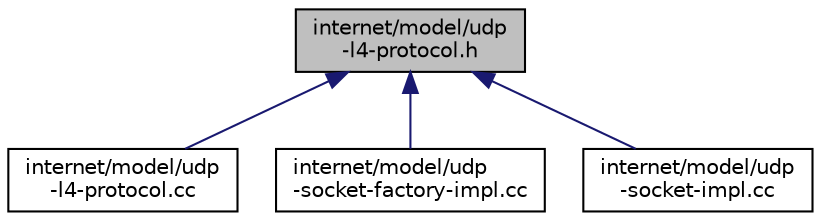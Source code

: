 digraph "internet/model/udp-l4-protocol.h"
{
  edge [fontname="Helvetica",fontsize="10",labelfontname="Helvetica",labelfontsize="10"];
  node [fontname="Helvetica",fontsize="10",shape=record];
  Node1 [label="internet/model/udp\l-l4-protocol.h",height=0.2,width=0.4,color="black", fillcolor="grey75", style="filled", fontcolor="black"];
  Node1 -> Node2 [dir="back",color="midnightblue",fontsize="10",style="solid"];
  Node2 [label="internet/model/udp\l-l4-protocol.cc",height=0.2,width=0.4,color="black", fillcolor="white", style="filled",URL="$df/d75/udp-l4-protocol_8cc.html"];
  Node1 -> Node3 [dir="back",color="midnightblue",fontsize="10",style="solid"];
  Node3 [label="internet/model/udp\l-socket-factory-impl.cc",height=0.2,width=0.4,color="black", fillcolor="white", style="filled",URL="$d9/db8/udp-socket-factory-impl_8cc.html"];
  Node1 -> Node4 [dir="back",color="midnightblue",fontsize="10",style="solid"];
  Node4 [label="internet/model/udp\l-socket-impl.cc",height=0.2,width=0.4,color="black", fillcolor="white", style="filled",URL="$d7/da3/udp-socket-impl_8cc.html"];
}
